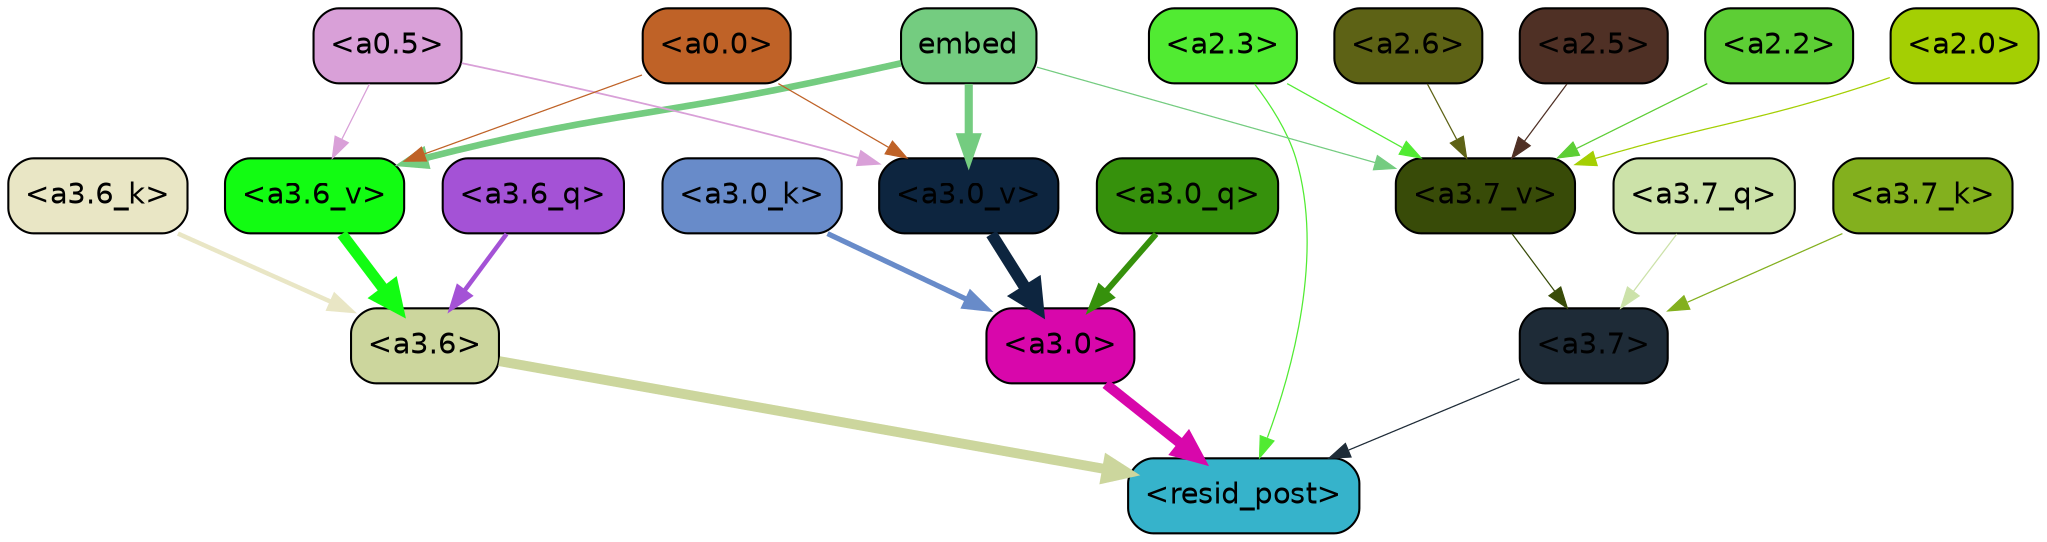 strict digraph "" {
	graph [bgcolor=transparent,
		layout=dot,
		overlap=false,
		splines=true
	];
	"<a3.7>"	[color=black,
		fillcolor="#1e2b37",
		fontname=Helvetica,
		shape=box,
		style="filled, rounded"];
	"<resid_post>"	[color=black,
		fillcolor="#36b3cb",
		fontname=Helvetica,
		shape=box,
		style="filled, rounded"];
	"<a3.7>" -> "<resid_post>"	[color="#1e2b37",
		penwidth=0.6];
	"<a3.6>"	[color=black,
		fillcolor="#ccd69d",
		fontname=Helvetica,
		shape=box,
		style="filled, rounded"];
	"<a3.6>" -> "<resid_post>"	[color="#ccd69d",
		penwidth=4.746312499046326];
	"<a3.0>"	[color=black,
		fillcolor="#d807ab",
		fontname=Helvetica,
		shape=box,
		style="filled, rounded"];
	"<a3.0>" -> "<resid_post>"	[color="#d807ab",
		penwidth=4.896343111991882];
	"<a2.3>"	[color=black,
		fillcolor="#51eb32",
		fontname=Helvetica,
		shape=box,
		style="filled, rounded"];
	"<a2.3>" -> "<resid_post>"	[color="#51eb32",
		penwidth=0.6];
	"<a3.7_v>"	[color=black,
		fillcolor="#384b08",
		fontname=Helvetica,
		shape=box,
		style="filled, rounded"];
	"<a2.3>" -> "<a3.7_v>"	[color="#51eb32",
		penwidth=0.6];
	"<a3.7_q>"	[color=black,
		fillcolor="#cce2a9",
		fontname=Helvetica,
		shape=box,
		style="filled, rounded"];
	"<a3.7_q>" -> "<a3.7>"	[color="#cce2a9",
		penwidth=0.6];
	"<a3.6_q>"	[color=black,
		fillcolor="#a452d6",
		fontname=Helvetica,
		shape=box,
		style="filled, rounded"];
	"<a3.6_q>" -> "<a3.6>"	[color="#a452d6",
		penwidth=2.160832464694977];
	"<a3.0_q>"	[color=black,
		fillcolor="#36910c",
		fontname=Helvetica,
		shape=box,
		style="filled, rounded"];
	"<a3.0_q>" -> "<a3.0>"	[color="#36910c",
		penwidth=2.870753765106201];
	"<a3.7_k>"	[color=black,
		fillcolor="#83b01e",
		fontname=Helvetica,
		shape=box,
		style="filled, rounded"];
	"<a3.7_k>" -> "<a3.7>"	[color="#83b01e",
		penwidth=0.6];
	"<a3.6_k>"	[color=black,
		fillcolor="#e9e6c5",
		fontname=Helvetica,
		shape=box,
		style="filled, rounded"];
	"<a3.6_k>" -> "<a3.6>"	[color="#e9e6c5",
		penwidth=2.13908451795578];
	"<a3.0_k>"	[color=black,
		fillcolor="#688bc9",
		fontname=Helvetica,
		shape=box,
		style="filled, rounded"];
	"<a3.0_k>" -> "<a3.0>"	[color="#688bc9",
		penwidth=2.520303964614868];
	"<a3.7_v>" -> "<a3.7>"	[color="#384b08",
		penwidth=0.6];
	"<a3.6_v>"	[color=black,
		fillcolor="#12fc12",
		fontname=Helvetica,
		shape=box,
		style="filled, rounded"];
	"<a3.6_v>" -> "<a3.6>"	[color="#12fc12",
		penwidth=5.297133803367615];
	"<a3.0_v>"	[color=black,
		fillcolor="#0d253f",
		fontname=Helvetica,
		shape=box,
		style="filled, rounded"];
	"<a3.0_v>" -> "<a3.0>"	[color="#0d253f",
		penwidth=5.680712580680847];
	"<a2.6>"	[color=black,
		fillcolor="#5d6215",
		fontname=Helvetica,
		shape=box,
		style="filled, rounded"];
	"<a2.6>" -> "<a3.7_v>"	[color="#5d6215",
		penwidth=0.6];
	"<a2.5>"	[color=black,
		fillcolor="#4f3025",
		fontname=Helvetica,
		shape=box,
		style="filled, rounded"];
	"<a2.5>" -> "<a3.7_v>"	[color="#4f3025",
		penwidth=0.6];
	"<a2.2>"	[color=black,
		fillcolor="#5dce35",
		fontname=Helvetica,
		shape=box,
		style="filled, rounded"];
	"<a2.2>" -> "<a3.7_v>"	[color="#5dce35",
		penwidth=0.6];
	"<a2.0>"	[color=black,
		fillcolor="#a4cf03",
		fontname=Helvetica,
		shape=box,
		style="filled, rounded"];
	"<a2.0>" -> "<a3.7_v>"	[color="#a4cf03",
		penwidth=0.6];
	embed	[color=black,
		fillcolor="#74cc80",
		fontname=Helvetica,
		shape=box,
		style="filled, rounded"];
	embed -> "<a3.7_v>"	[color="#74cc80",
		penwidth=0.6];
	embed -> "<a3.6_v>"	[color="#74cc80",
		penwidth=3.1766927242279053];
	embed -> "<a3.0_v>"	[color="#74cc80",
		penwidth=3.9005755856633186];
	"<a0.5>"	[color=black,
		fillcolor="#d9a0d8",
		fontname=Helvetica,
		shape=box,
		style="filled, rounded"];
	"<a0.5>" -> "<a3.6_v>"	[color="#d9a0d8",
		penwidth=0.6];
	"<a0.5>" -> "<a3.0_v>"	[color="#d9a0d8",
		penwidth=0.8493617177009583];
	"<a0.0>"	[color=black,
		fillcolor="#bf6227",
		fontname=Helvetica,
		shape=box,
		style="filled, rounded"];
	"<a0.0>" -> "<a3.6_v>"	[color="#bf6227",
		penwidth=0.6];
	"<a0.0>" -> "<a3.0_v>"	[color="#bf6227",
		penwidth=0.6];
}
